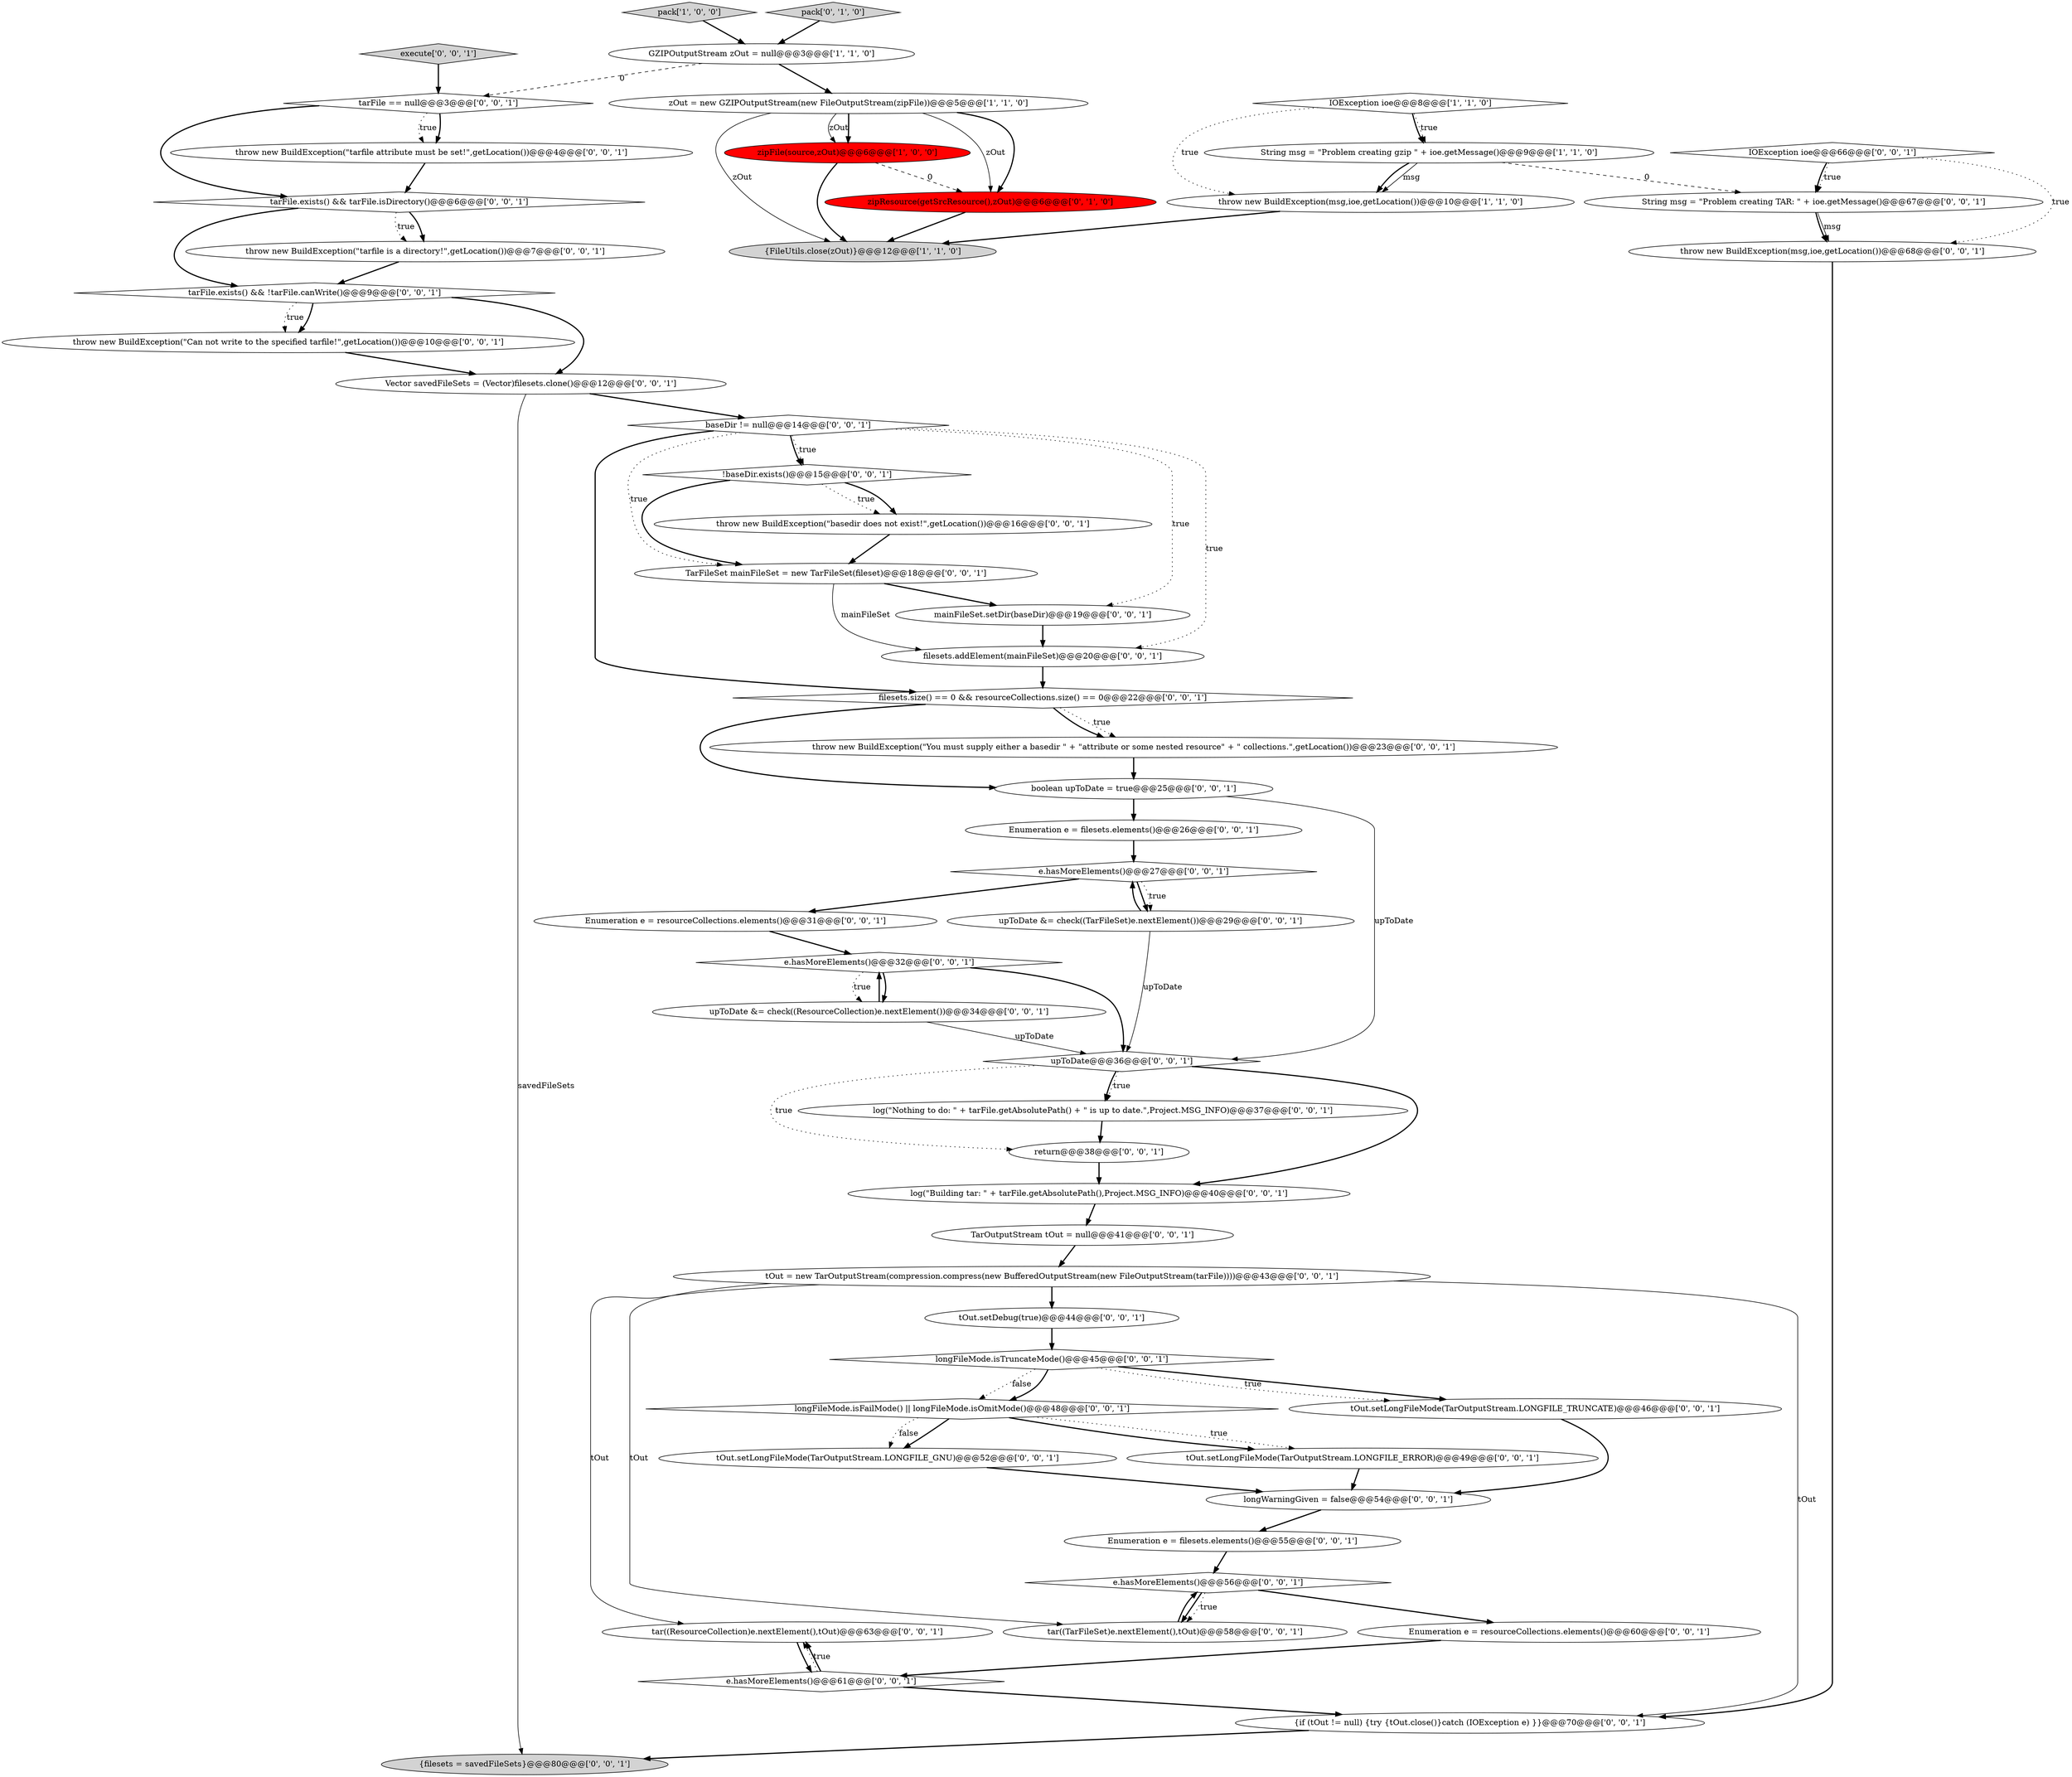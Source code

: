 digraph {
20 [style = filled, label = "boolean upToDate = true@@@25@@@['0', '0', '1']", fillcolor = white, shape = ellipse image = "AAA0AAABBB3BBB"];
55 [style = filled, label = "longWarningGiven = false@@@54@@@['0', '0', '1']", fillcolor = white, shape = ellipse image = "AAA0AAABBB3BBB"];
56 [style = filled, label = "tarFile.exists() && !tarFile.canWrite()@@@9@@@['0', '0', '1']", fillcolor = white, shape = diamond image = "AAA0AAABBB3BBB"];
22 [style = filled, label = "tarFile.exists() && tarFile.isDirectory()@@@6@@@['0', '0', '1']", fillcolor = white, shape = diamond image = "AAA0AAABBB3BBB"];
31 [style = filled, label = "execute['0', '0', '1']", fillcolor = lightgray, shape = diamond image = "AAA0AAABBB3BBB"];
14 [style = filled, label = "{if (tOut != null) {try {tOut.close()}catch (IOException e) }}@@@70@@@['0', '0', '1']", fillcolor = white, shape = ellipse image = "AAA0AAABBB3BBB"];
50 [style = filled, label = "IOException ioe@@@66@@@['0', '0', '1']", fillcolor = white, shape = diamond image = "AAA0AAABBB3BBB"];
7 [style = filled, label = "throw new BuildException(msg,ioe,getLocation())@@@10@@@['1', '1', '0']", fillcolor = white, shape = ellipse image = "AAA0AAABBB1BBB"];
17 [style = filled, label = "Enumeration e = resourceCollections.elements()@@@31@@@['0', '0', '1']", fillcolor = white, shape = ellipse image = "AAA0AAABBB3BBB"];
10 [style = filled, label = "longFileMode.isTruncateMode()@@@45@@@['0', '0', '1']", fillcolor = white, shape = diamond image = "AAA0AAABBB3BBB"];
46 [style = filled, label = "mainFileSet.setDir(baseDir)@@@19@@@['0', '0', '1']", fillcolor = white, shape = ellipse image = "AAA0AAABBB3BBB"];
39 [style = filled, label = "throw new BuildException(\"You must supply either a basedir \" + \"attribute or some nested resource\" + \" collections.\",getLocation())@@@23@@@['0', '0', '1']", fillcolor = white, shape = ellipse image = "AAA0AAABBB3BBB"];
44 [style = filled, label = "tar((ResourceCollection)e.nextElement(),tOut)@@@63@@@['0', '0', '1']", fillcolor = white, shape = ellipse image = "AAA0AAABBB3BBB"];
49 [style = filled, label = "e.hasMoreElements()@@@56@@@['0', '0', '1']", fillcolor = white, shape = diamond image = "AAA0AAABBB3BBB"];
4 [style = filled, label = "zipFile(source,zOut)@@@6@@@['1', '0', '0']", fillcolor = red, shape = ellipse image = "AAA1AAABBB1BBB"];
52 [style = filled, label = "tOut.setLongFileMode(TarOutputStream.LONGFILE_GNU)@@@52@@@['0', '0', '1']", fillcolor = white, shape = ellipse image = "AAA0AAABBB3BBB"];
13 [style = filled, label = "longFileMode.isFailMode() || longFileMode.isOmitMode()@@@48@@@['0', '0', '1']", fillcolor = white, shape = diamond image = "AAA0AAABBB3BBB"];
34 [style = filled, label = "filesets.size() == 0 && resourceCollections.size() == 0@@@22@@@['0', '0', '1']", fillcolor = white, shape = diamond image = "AAA0AAABBB3BBB"];
47 [style = filled, label = "e.hasMoreElements()@@@27@@@['0', '0', '1']", fillcolor = white, shape = diamond image = "AAA0AAABBB3BBB"];
1 [style = filled, label = "{FileUtils.close(zOut)}@@@12@@@['1', '1', '0']", fillcolor = lightgray, shape = ellipse image = "AAA0AAABBB1BBB"];
38 [style = filled, label = "TarFileSet mainFileSet = new TarFileSet(fileset)@@@18@@@['0', '0', '1']", fillcolor = white, shape = ellipse image = "AAA0AAABBB3BBB"];
40 [style = filled, label = "upToDate &= check((ResourceCollection)e.nextElement())@@@34@@@['0', '0', '1']", fillcolor = white, shape = ellipse image = "AAA0AAABBB3BBB"];
42 [style = filled, label = "e.hasMoreElements()@@@32@@@['0', '0', '1']", fillcolor = white, shape = diamond image = "AAA0AAABBB3BBB"];
54 [style = filled, label = "return@@@38@@@['0', '0', '1']", fillcolor = white, shape = ellipse image = "AAA0AAABBB3BBB"];
6 [style = filled, label = "pack['1', '0', '0']", fillcolor = lightgray, shape = diamond image = "AAA0AAABBB1BBB"];
33 [style = filled, label = "tOut = new TarOutputStream(compression.compress(new BufferedOutputStream(new FileOutputStream(tarFile))))@@@43@@@['0', '0', '1']", fillcolor = white, shape = ellipse image = "AAA0AAABBB3BBB"];
37 [style = filled, label = "{filesets = savedFileSets}@@@80@@@['0', '0', '1']", fillcolor = lightgray, shape = ellipse image = "AAA0AAABBB3BBB"];
9 [style = filled, label = "zipResource(getSrcResource(),zOut)@@@6@@@['0', '1', '0']", fillcolor = red, shape = ellipse image = "AAA1AAABBB2BBB"];
11 [style = filled, label = "tOut.setLongFileMode(TarOutputStream.LONGFILE_TRUNCATE)@@@46@@@['0', '0', '1']", fillcolor = white, shape = ellipse image = "AAA0AAABBB3BBB"];
2 [style = filled, label = "IOException ioe@@@8@@@['1', '1', '0']", fillcolor = white, shape = diamond image = "AAA0AAABBB1BBB"];
18 [style = filled, label = "log(\"Building tar: \" + tarFile.getAbsolutePath(),Project.MSG_INFO)@@@40@@@['0', '0', '1']", fillcolor = white, shape = ellipse image = "AAA0AAABBB3BBB"];
23 [style = filled, label = "throw new BuildException(\"basedir does not exist!\",getLocation())@@@16@@@['0', '0', '1']", fillcolor = white, shape = ellipse image = "AAA0AAABBB3BBB"];
41 [style = filled, label = "throw new BuildException(\"tarfile is a directory!\",getLocation())@@@7@@@['0', '0', '1']", fillcolor = white, shape = ellipse image = "AAA0AAABBB3BBB"];
5 [style = filled, label = "zOut = new GZIPOutputStream(new FileOutputStream(zipFile))@@@5@@@['1', '1', '0']", fillcolor = white, shape = ellipse image = "AAA0AAABBB1BBB"];
24 [style = filled, label = "upToDate &= check((TarFileSet)e.nextElement())@@@29@@@['0', '0', '1']", fillcolor = white, shape = ellipse image = "AAA0AAABBB3BBB"];
32 [style = filled, label = "TarOutputStream tOut = null@@@41@@@['0', '0', '1']", fillcolor = white, shape = ellipse image = "AAA0AAABBB3BBB"];
43 [style = filled, label = "Vector savedFileSets = (Vector)filesets.clone()@@@12@@@['0', '0', '1']", fillcolor = white, shape = ellipse image = "AAA0AAABBB3BBB"];
0 [style = filled, label = "GZIPOutputStream zOut = null@@@3@@@['1', '1', '0']", fillcolor = white, shape = ellipse image = "AAA0AAABBB1BBB"];
26 [style = filled, label = "throw new BuildException(msg,ioe,getLocation())@@@68@@@['0', '0', '1']", fillcolor = white, shape = ellipse image = "AAA0AAABBB3BBB"];
53 [style = filled, label = "Enumeration e = filesets.elements()@@@26@@@['0', '0', '1']", fillcolor = white, shape = ellipse image = "AAA0AAABBB3BBB"];
30 [style = filled, label = "tOut.setDebug(true)@@@44@@@['0', '0', '1']", fillcolor = white, shape = ellipse image = "AAA0AAABBB3BBB"];
45 [style = filled, label = "throw new BuildException(\"Can not write to the specified tarfile!\",getLocation())@@@10@@@['0', '0', '1']", fillcolor = white, shape = ellipse image = "AAA0AAABBB3BBB"];
3 [style = filled, label = "String msg = \"Problem creating gzip \" + ioe.getMessage()@@@9@@@['1', '1', '0']", fillcolor = white, shape = ellipse image = "AAA0AAABBB1BBB"];
48 [style = filled, label = "tar((TarFileSet)e.nextElement(),tOut)@@@58@@@['0', '0', '1']", fillcolor = white, shape = ellipse image = "AAA0AAABBB3BBB"];
51 [style = filled, label = "baseDir != null@@@14@@@['0', '0', '1']", fillcolor = white, shape = diamond image = "AAA0AAABBB3BBB"];
8 [style = filled, label = "pack['0', '1', '0']", fillcolor = lightgray, shape = diamond image = "AAA0AAABBB2BBB"];
12 [style = filled, label = "Enumeration e = filesets.elements()@@@55@@@['0', '0', '1']", fillcolor = white, shape = ellipse image = "AAA0AAABBB3BBB"];
36 [style = filled, label = "String msg = \"Problem creating TAR: \" + ioe.getMessage()@@@67@@@['0', '0', '1']", fillcolor = white, shape = ellipse image = "AAA0AAABBB3BBB"];
16 [style = filled, label = "throw new BuildException(\"tarfile attribute must be set!\",getLocation())@@@4@@@['0', '0', '1']", fillcolor = white, shape = ellipse image = "AAA0AAABBB3BBB"];
29 [style = filled, label = "log(\"Nothing to do: \" + tarFile.getAbsolutePath() + \" is up to date.\",Project.MSG_INFO)@@@37@@@['0', '0', '1']", fillcolor = white, shape = ellipse image = "AAA0AAABBB3BBB"];
35 [style = filled, label = "filesets.addElement(mainFileSet)@@@20@@@['0', '0', '1']", fillcolor = white, shape = ellipse image = "AAA0AAABBB3BBB"];
21 [style = filled, label = "!baseDir.exists()@@@15@@@['0', '0', '1']", fillcolor = white, shape = diamond image = "AAA0AAABBB3BBB"];
27 [style = filled, label = "Enumeration e = resourceCollections.elements()@@@60@@@['0', '0', '1']", fillcolor = white, shape = ellipse image = "AAA0AAABBB3BBB"];
28 [style = filled, label = "upToDate@@@36@@@['0', '0', '1']", fillcolor = white, shape = diamond image = "AAA0AAABBB3BBB"];
19 [style = filled, label = "tarFile == null@@@3@@@['0', '0', '1']", fillcolor = white, shape = diamond image = "AAA0AAABBB3BBB"];
15 [style = filled, label = "tOut.setLongFileMode(TarOutputStream.LONGFILE_ERROR)@@@49@@@['0', '0', '1']", fillcolor = white, shape = ellipse image = "AAA0AAABBB3BBB"];
25 [style = filled, label = "e.hasMoreElements()@@@61@@@['0', '0', '1']", fillcolor = white, shape = diamond image = "AAA0AAABBB3BBB"];
15->55 [style = bold, label=""];
34->20 [style = bold, label=""];
51->21 [style = dotted, label="true"];
5->9 [style = bold, label=""];
5->1 [style = solid, label="zOut"];
0->19 [style = dashed, label="0"];
3->7 [style = solid, label="msg"];
49->48 [style = bold, label=""];
53->47 [style = bold, label=""];
25->14 [style = bold, label=""];
52->55 [style = bold, label=""];
5->4 [style = solid, label="zOut"];
25->44 [style = bold, label=""];
21->38 [style = bold, label=""];
8->0 [style = bold, label=""];
4->9 [style = dashed, label="0"];
45->43 [style = bold, label=""];
21->23 [style = dotted, label="true"];
10->13 [style = dotted, label="false"];
18->32 [style = bold, label=""];
13->15 [style = dotted, label="true"];
50->26 [style = dotted, label="true"];
27->25 [style = bold, label=""];
55->12 [style = bold, label=""];
25->44 [style = dotted, label="true"];
49->48 [style = dotted, label="true"];
10->11 [style = bold, label=""];
14->37 [style = bold, label=""];
2->3 [style = dotted, label="true"];
56->43 [style = bold, label=""];
48->49 [style = bold, label=""];
7->1 [style = bold, label=""];
28->18 [style = bold, label=""];
36->26 [style = solid, label="msg"];
3->36 [style = dashed, label="0"];
43->51 [style = bold, label=""];
51->21 [style = bold, label=""];
40->28 [style = solid, label="upToDate"];
22->41 [style = bold, label=""];
26->14 [style = bold, label=""];
50->36 [style = dotted, label="true"];
17->42 [style = bold, label=""];
24->47 [style = bold, label=""];
42->40 [style = bold, label=""];
28->29 [style = dotted, label="true"];
3->7 [style = bold, label=""];
30->10 [style = bold, label=""];
33->30 [style = bold, label=""];
38->46 [style = bold, label=""];
13->15 [style = bold, label=""];
9->1 [style = bold, label=""];
35->34 [style = bold, label=""];
39->20 [style = bold, label=""];
19->22 [style = bold, label=""];
21->23 [style = bold, label=""];
28->29 [style = bold, label=""];
33->14 [style = solid, label="tOut"];
43->37 [style = solid, label="savedFileSets"];
2->3 [style = bold, label=""];
5->9 [style = solid, label="zOut"];
33->44 [style = solid, label="tOut"];
42->40 [style = dotted, label="true"];
29->54 [style = bold, label=""];
32->33 [style = bold, label=""];
34->39 [style = dotted, label="true"];
19->16 [style = bold, label=""];
12->49 [style = bold, label=""];
38->35 [style = solid, label="mainFileSet"];
56->45 [style = bold, label=""];
20->28 [style = solid, label="upToDate"];
10->13 [style = bold, label=""];
47->24 [style = bold, label=""];
10->11 [style = dotted, label="true"];
22->41 [style = dotted, label="true"];
5->4 [style = bold, label=""];
34->39 [style = bold, label=""];
46->35 [style = bold, label=""];
44->25 [style = bold, label=""];
4->1 [style = bold, label=""];
11->55 [style = bold, label=""];
42->28 [style = bold, label=""];
56->45 [style = dotted, label="true"];
13->52 [style = bold, label=""];
31->19 [style = bold, label=""];
0->5 [style = bold, label=""];
24->28 [style = solid, label="upToDate"];
22->56 [style = bold, label=""];
13->52 [style = dotted, label="false"];
28->54 [style = dotted, label="true"];
41->56 [style = bold, label=""];
6->0 [style = bold, label=""];
49->27 [style = bold, label=""];
36->26 [style = bold, label=""];
20->53 [style = bold, label=""];
16->22 [style = bold, label=""];
33->48 [style = solid, label="tOut"];
51->38 [style = dotted, label="true"];
54->18 [style = bold, label=""];
51->35 [style = dotted, label="true"];
50->36 [style = bold, label=""];
2->7 [style = dotted, label="true"];
23->38 [style = bold, label=""];
19->16 [style = dotted, label="true"];
51->34 [style = bold, label=""];
47->17 [style = bold, label=""];
40->42 [style = bold, label=""];
47->24 [style = dotted, label="true"];
51->46 [style = dotted, label="true"];
}
